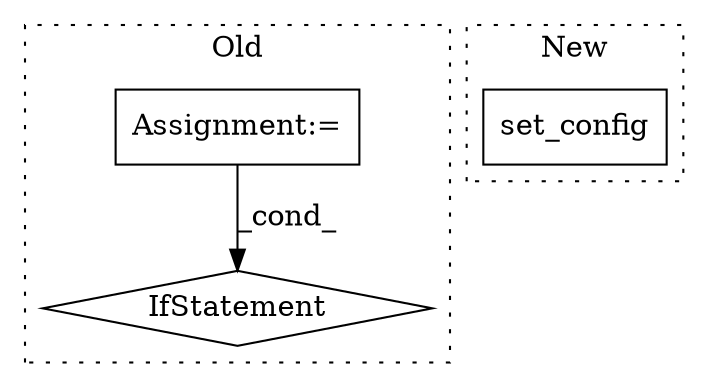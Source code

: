 digraph G {
subgraph cluster0 {
1 [label="IfStatement" a="25" s="14893,14928" l="4,2" shape="diamond"];
3 [label="Assignment:=" a="7" s="14753" l="15" shape="box"];
label = "Old";
style="dotted";
}
subgraph cluster1 {
2 [label="set_config" a="32" s="14876,14949" l="11,1" shape="box"];
label = "New";
style="dotted";
}
3 -> 1 [label="_cond_"];
}